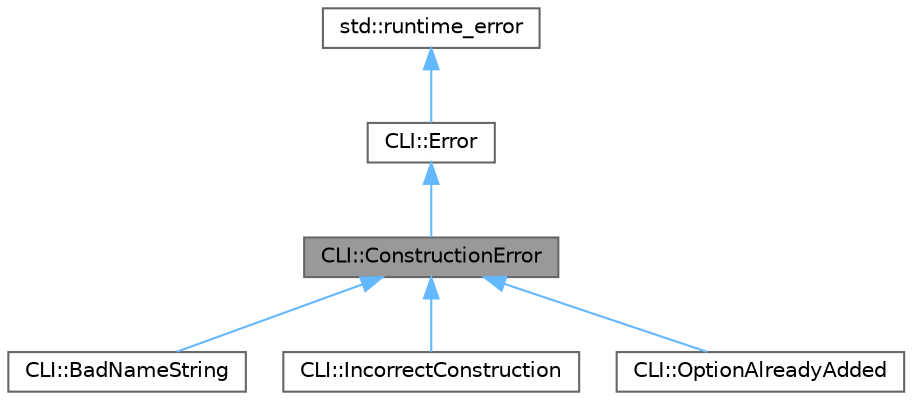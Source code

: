 digraph "CLI::ConstructionError"
{
 // LATEX_PDF_SIZE
  bgcolor="transparent";
  edge [fontname=Helvetica,fontsize=10,labelfontname=Helvetica,labelfontsize=10];
  node [fontname=Helvetica,fontsize=10,shape=box,height=0.2,width=0.4];
  Node1 [id="Node000001",label="CLI::ConstructionError",height=0.2,width=0.4,color="gray40", fillcolor="grey60", style="filled", fontcolor="black",tooltip="Construction errors (not in parsing)"];
  Node2 -> Node1 [id="edge1_Node000001_Node000002",dir="back",color="steelblue1",style="solid",tooltip=" "];
  Node2 [id="Node000002",label="CLI::Error",height=0.2,width=0.4,color="gray40", fillcolor="white", style="filled",URL="$class_c_l_i_1_1_error.html",tooltip="All errors derive from this one"];
  Node3 -> Node2 [id="edge2_Node000002_Node000003",dir="back",color="steelblue1",style="solid",tooltip=" "];
  Node3 [id="Node000003",label="std::runtime_error",height=0.2,width=0.4,color="gray40", fillcolor="white", style="filled",tooltip=" "];
  Node1 -> Node4 [id="edge3_Node000001_Node000004",dir="back",color="steelblue1",style="solid",tooltip=" "];
  Node4 [id="Node000004",label="CLI::BadNameString",height=0.2,width=0.4,color="gray40", fillcolor="white", style="filled",URL="$class_c_l_i_1_1_bad_name_string.html",tooltip="Thrown on construction of a bad name"];
  Node1 -> Node5 [id="edge4_Node000001_Node000005",dir="back",color="steelblue1",style="solid",tooltip=" "];
  Node5 [id="Node000005",label="CLI::IncorrectConstruction",height=0.2,width=0.4,color="gray40", fillcolor="white", style="filled",URL="$class_c_l_i_1_1_incorrect_construction.html",tooltip="Thrown when an option is set to conflicting values (non-vector and multi args, for example)"];
  Node1 -> Node6 [id="edge5_Node000001_Node000006",dir="back",color="steelblue1",style="solid",tooltip=" "];
  Node6 [id="Node000006",label="CLI::OptionAlreadyAdded",height=0.2,width=0.4,color="gray40", fillcolor="white", style="filled",URL="$class_c_l_i_1_1_option_already_added.html",tooltip="Thrown when an option already exists"];
}

